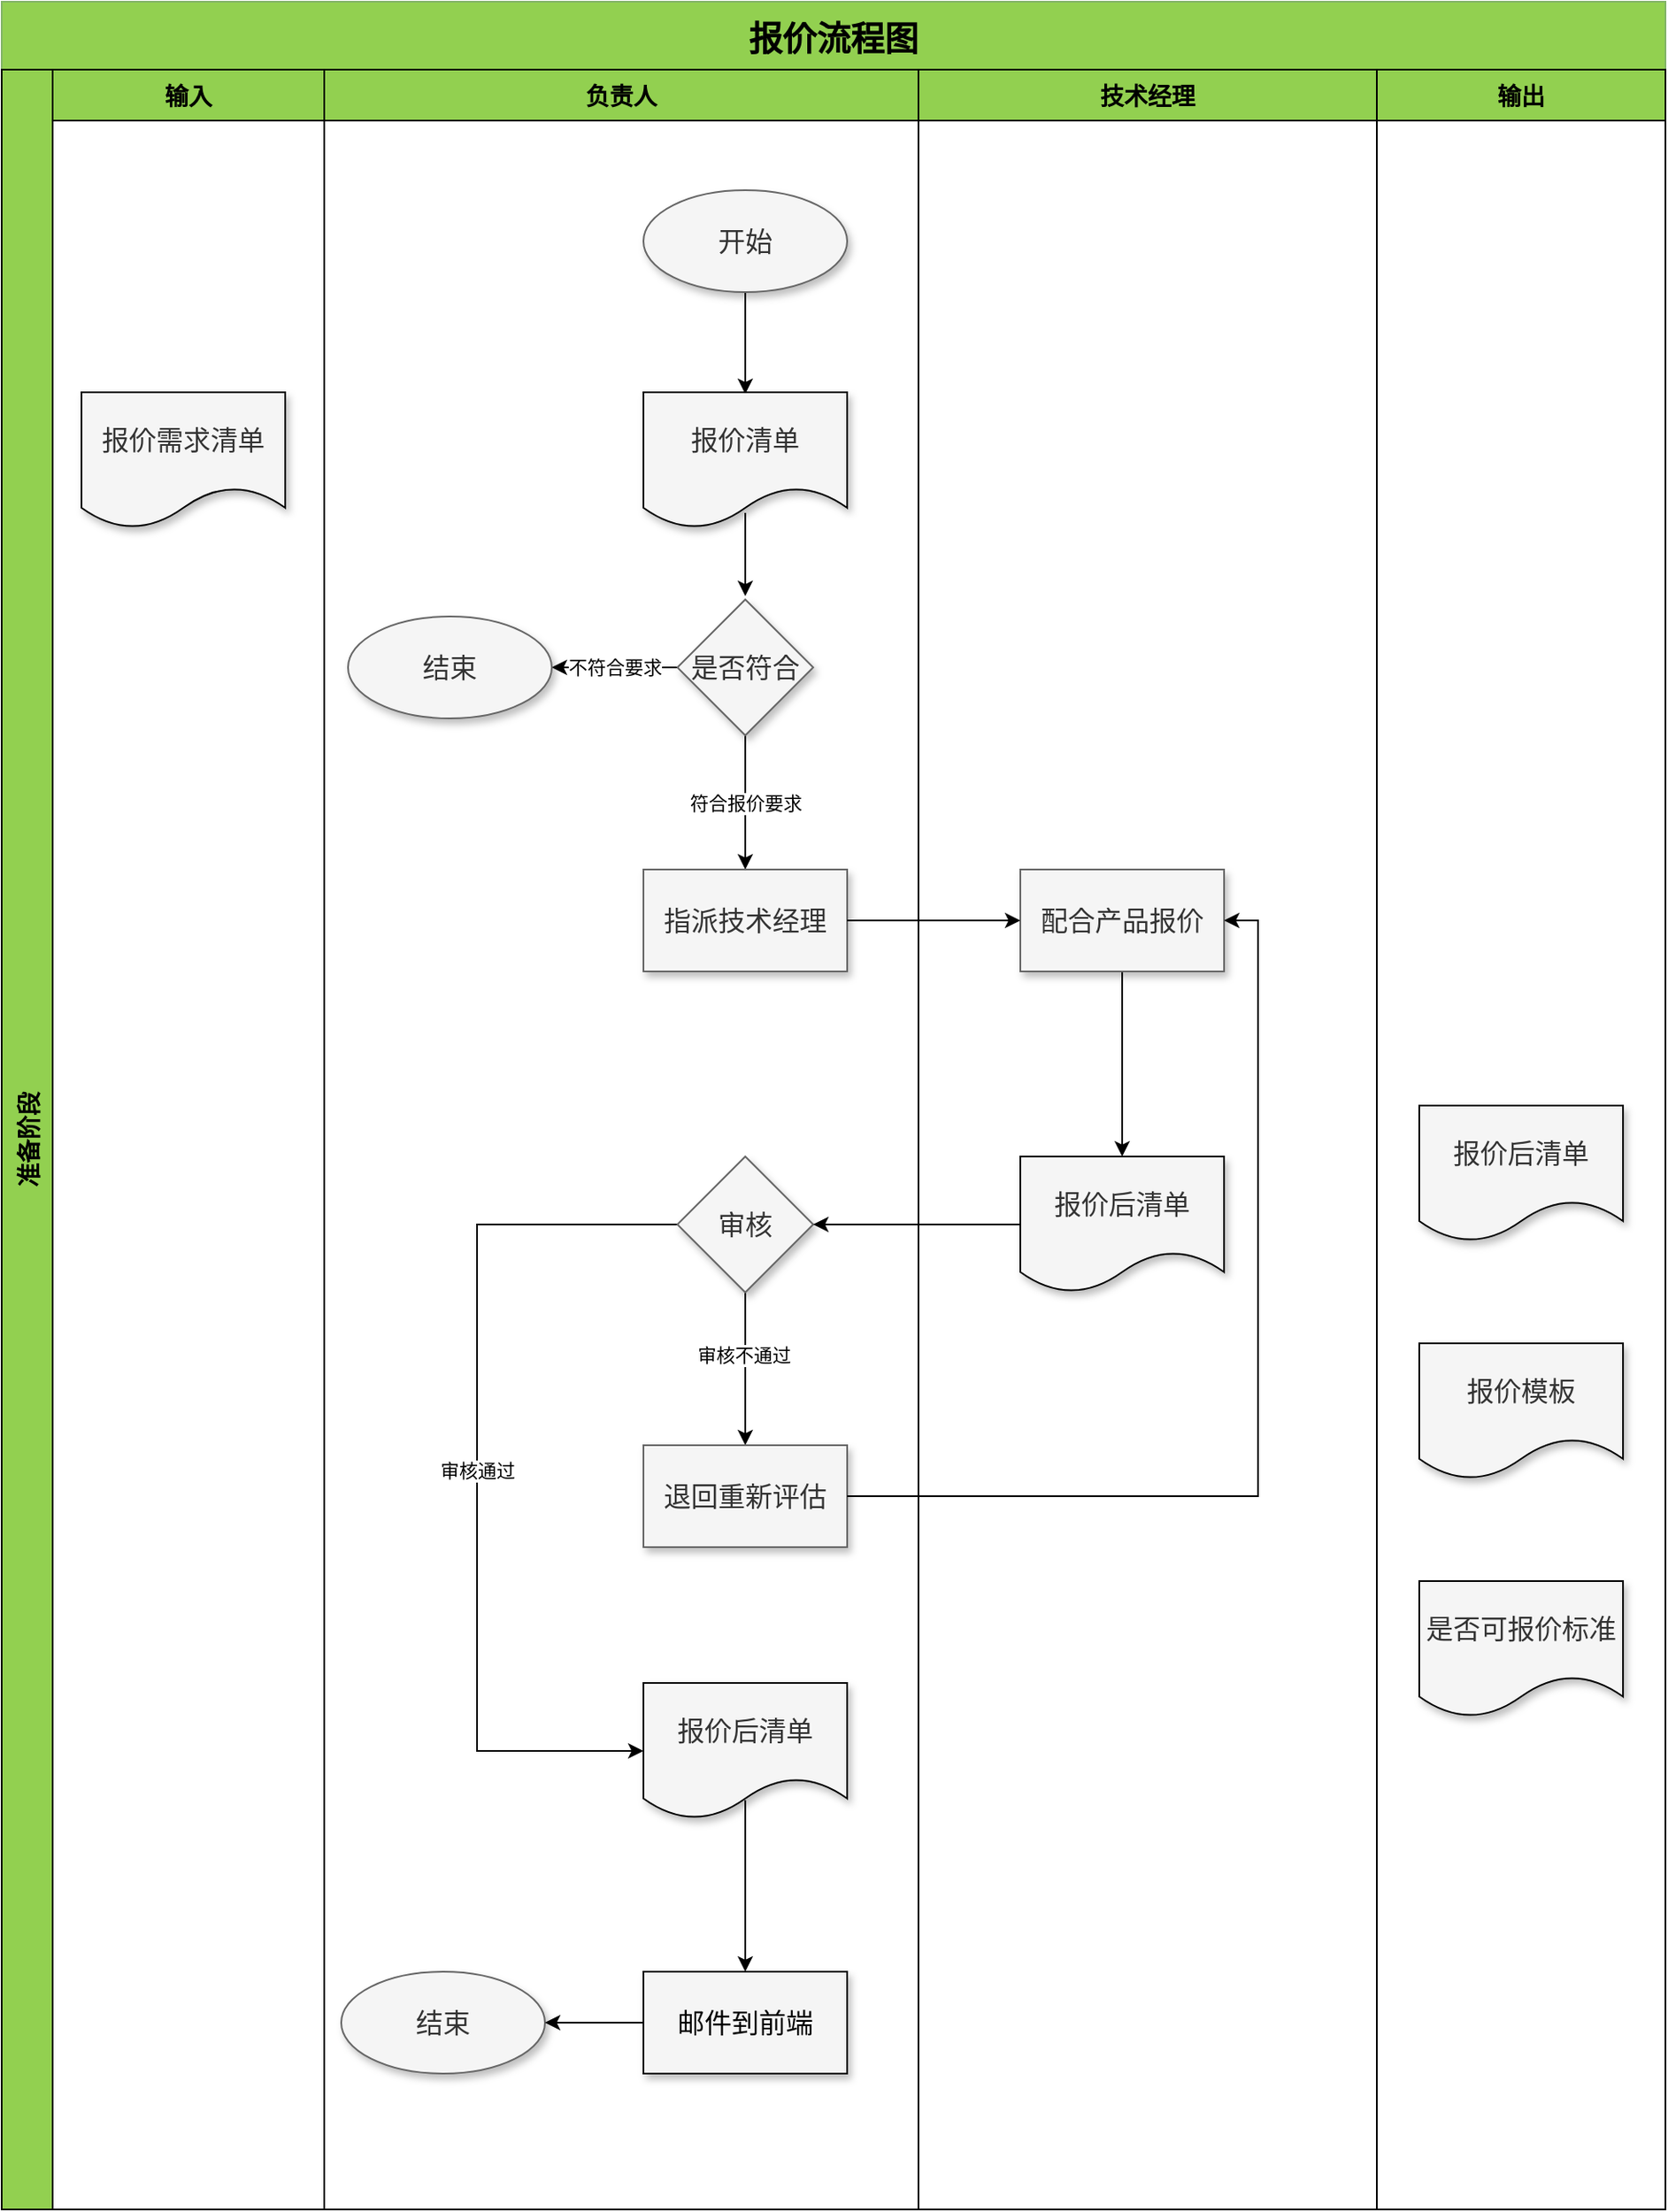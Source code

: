 <mxfile version="21.3.7" type="github">
  <diagram id="Nbi2OOFG4A7icGLgDpQb" name="第 1 页">
    <mxGraphModel dx="2261" dy="716" grid="1" gridSize="10" guides="1" tooltips="1" connect="1" arrows="1" fold="1" page="1" pageScale="1" pageWidth="827" pageHeight="1169" background="none" math="0" shadow="0">
      <root>
        <mxCell id="0" />
        <mxCell id="1" parent="0" />
        <mxCell id="kk27pRFW-uQP8ShshRhL-2" value="报价流程图" style="swimlane;childLayout=stackLayout;resizeParent=1;resizeParentMax=0;horizontal=1;startSize=40;horizontalStack=0;fillColor=#92D050;strokeColor=#82b366;fontSize=20;spacingTop=4;spacingBottom=4;swimlaneFillColor=none;arcSize=15;perimeterSpacing=0;gradientColor=none;spacing=2;" parent="1" vertex="1">
          <mxGeometry x="-460" y="50" width="980" height="1300" as="geometry">
            <mxRectangle x="220" y="250" width="100" height="30" as="alternateBounds" />
          </mxGeometry>
        </mxCell>
        <mxCell id="kk27pRFW-uQP8ShshRhL-3" value="准备阶段" style="swimlane;startSize=30;horizontal=0;fillColor=#92D050;fontSize=14;" parent="kk27pRFW-uQP8ShshRhL-2" vertex="1">
          <mxGeometry y="40" width="980" height="1260" as="geometry" />
        </mxCell>
        <mxCell id="OawIMf_CP--zUOg47wnV-12" value="输入" style="swimlane;startSize=30;fillColor=#92D050;fontSize=14;" parent="kk27pRFW-uQP8ShshRhL-3" vertex="1">
          <mxGeometry x="30" width="160" height="1260" as="geometry" />
        </mxCell>
        <mxCell id="OPbE7t7HaxnLKORAEwCf-114" value="&lt;font face=&quot;Microsoft YaHei-2&quot; data-font-src=&quot;https://fonts.cdnfonts.com/s/62899/chinese.msyh.woff&quot; style=&quot;font-size: 16px;&quot; color=&quot;#333333&quot;&gt;报价需求清单&lt;/font&gt;" style="shape=document;whiteSpace=wrap;html=1;boundedLbl=1;shadow=1;sketch=0;fontSize=12;fontColor=#FFC000;fillColor=#F5F5F5;" parent="OawIMf_CP--zUOg47wnV-12" vertex="1">
          <mxGeometry x="17" y="190" width="120" height="80" as="geometry" />
        </mxCell>
        <mxCell id="OawIMf_CP--zUOg47wnV-13" value="输出" style="swimlane;fillColor=#92D050;fontSize=14;startSize=30;" parent="kk27pRFW-uQP8ShshRhL-3" vertex="1">
          <mxGeometry x="810" width="170" height="1260" as="geometry" />
        </mxCell>
        <mxCell id="OPbE7t7HaxnLKORAEwCf-111" value="&lt;font face=&quot;Microsoft YaHei-2&quot; data-font-src=&quot;https://fonts.cdnfonts.com/s/62899/chinese.msyh.woff&quot; style=&quot;font-size: 16px;&quot; color=&quot;#333333&quot;&gt;报价后清单&lt;/font&gt;" style="shape=document;whiteSpace=wrap;html=1;boundedLbl=1;shadow=1;sketch=0;fontSize=12;fontColor=#FFC000;fillColor=#F5F5F5;" parent="OawIMf_CP--zUOg47wnV-13" vertex="1">
          <mxGeometry x="25" y="610" width="120" height="80" as="geometry" />
        </mxCell>
        <mxCell id="OPbE7t7HaxnLKORAEwCf-112" value="&lt;font face=&quot;Microsoft YaHei-2&quot; data-font-src=&quot;https://fonts.cdnfonts.com/s/62899/chinese.msyh.woff&quot; style=&quot;font-size: 16px;&quot; color=&quot;#333333&quot;&gt;报价模板&lt;/font&gt;" style="shape=document;whiteSpace=wrap;html=1;boundedLbl=1;shadow=1;sketch=0;fontSize=12;fontColor=#FFC000;fillColor=#F5F5F5;" parent="OawIMf_CP--zUOg47wnV-13" vertex="1">
          <mxGeometry x="25" y="750" width="120" height="80" as="geometry" />
        </mxCell>
        <mxCell id="OPbE7t7HaxnLKORAEwCf-113" value="&lt;font face=&quot;Microsoft YaHei-2&quot; color=&quot;#333333&quot;&gt;&lt;span style=&quot;font-size: 16px;&quot;&gt;是否可报价标准&lt;/span&gt;&lt;/font&gt;" style="shape=document;whiteSpace=wrap;html=1;boundedLbl=1;shadow=1;sketch=0;fontSize=12;fontColor=#FFC000;fillColor=#F5F5F5;" parent="OawIMf_CP--zUOg47wnV-13" vertex="1">
          <mxGeometry x="25" y="890" width="120" height="80" as="geometry" />
        </mxCell>
        <mxCell id="OawIMf_CP--zUOg47wnV-14" value="负责人" style="swimlane;startSize=30;fillColor=#92D050;fontSize=14;fontColor=#000000;" parent="kk27pRFW-uQP8ShshRhL-3" vertex="1">
          <mxGeometry x="190" width="350" height="1260" as="geometry" />
        </mxCell>
        <mxCell id="OPbE7t7HaxnLKORAEwCf-91" style="edgeStyle=orthogonalEdgeStyle;rounded=0;orthogonalLoop=1;jettySize=auto;html=1;exitX=0.5;exitY=1;exitDx=0;exitDy=0;entryX=0.5;entryY=0;entryDx=0;entryDy=0;" parent="OawIMf_CP--zUOg47wnV-14" source="OPbE7t7HaxnLKORAEwCf-68" edge="1">
          <mxGeometry relative="1" as="geometry">
            <mxPoint x="248" y="191" as="targetPoint" />
          </mxGeometry>
        </mxCell>
        <mxCell id="OPbE7t7HaxnLKORAEwCf-68" value="&lt;font data-font-src=&quot;https://fonts.cdnfonts.com/s/62899/chinese.msyh.woff&quot; face=&quot;Microsoft YaHei-2&quot; style=&quot;font-size: 16px;&quot;&gt;开始&lt;/font&gt;" style="ellipse;whiteSpace=wrap;html=1;shadow=1;sketch=0;fillColor=#f5f5f5;fontColor=#333333;strokeColor=#666666;" parent="OawIMf_CP--zUOg47wnV-14" vertex="1">
          <mxGeometry x="188" y="71" width="120" height="60" as="geometry" />
        </mxCell>
        <mxCell id="OPbE7t7HaxnLKORAEwCf-92" style="edgeStyle=orthogonalEdgeStyle;rounded=0;orthogonalLoop=1;jettySize=auto;html=1;exitX=0.5;exitY=0.888;exitDx=0;exitDy=0;exitPerimeter=0;" parent="OawIMf_CP--zUOg47wnV-14" source="OawIMf_CP--zUOg47wnV-247" edge="1">
          <mxGeometry relative="1" as="geometry">
            <mxPoint x="248" y="310" as="targetPoint" />
            <mxPoint x="248" y="251" as="sourcePoint" />
          </mxGeometry>
        </mxCell>
        <mxCell id="OPbE7t7HaxnLKORAEwCf-93" value="不符合要求" style="edgeStyle=orthogonalEdgeStyle;rounded=0;orthogonalLoop=1;jettySize=auto;html=1;exitX=0;exitY=0.5;exitDx=0;exitDy=0;entryX=1;entryY=0.5;entryDx=0;entryDy=0;" parent="OawIMf_CP--zUOg47wnV-14" source="OPbE7t7HaxnLKORAEwCf-72" target="OPbE7t7HaxnLKORAEwCf-89" edge="1">
          <mxGeometry relative="1" as="geometry" />
        </mxCell>
        <mxCell id="OPbE7t7HaxnLKORAEwCf-94" value="符合报价要求" style="edgeStyle=orthogonalEdgeStyle;rounded=0;orthogonalLoop=1;jettySize=auto;html=1;exitX=0.5;exitY=1;exitDx=0;exitDy=0;entryX=0.5;entryY=0;entryDx=0;entryDy=0;" parent="OawIMf_CP--zUOg47wnV-14" source="OPbE7t7HaxnLKORAEwCf-72" target="OPbE7t7HaxnLKORAEwCf-73" edge="1">
          <mxGeometry relative="1" as="geometry" />
        </mxCell>
        <mxCell id="OPbE7t7HaxnLKORAEwCf-72" value="&lt;font face=&quot;Microsoft YaHei-2&quot; style=&quot;font-size: 16px;&quot; data-font-src=&quot;https://fonts.cdnfonts.com/s/62899/chinese.msyh.woff&quot;&gt;是否符合&lt;/font&gt;" style="rhombus;whiteSpace=wrap;html=1;fillColor=#f5f5f5;strokeColor=#666666;fontColor=#333333;shadow=1;" parent="OawIMf_CP--zUOg47wnV-14" vertex="1">
          <mxGeometry x="208" y="312" width="80" height="80" as="geometry" />
        </mxCell>
        <mxCell id="OPbE7t7HaxnLKORAEwCf-73" value="&lt;font face=&quot;Microsoft YaHei-2&quot; data-font-src=&quot;https://fonts.cdnfonts.com/s/62899/chinese.msyh.woff&quot; style=&quot;font-size: 16px;&quot;&gt;指派技术经理&lt;/font&gt;" style="whiteSpace=wrap;html=1;fillColor=#f5f5f5;strokeColor=#666666;fontColor=#333333;shadow=1;" parent="OawIMf_CP--zUOg47wnV-14" vertex="1">
          <mxGeometry x="188" y="471" width="120" height="60" as="geometry" />
        </mxCell>
        <mxCell id="OPbE7t7HaxnLKORAEwCf-98" value="审核通过" style="edgeStyle=orthogonalEdgeStyle;rounded=0;orthogonalLoop=1;jettySize=auto;html=1;exitX=0;exitY=0.5;exitDx=0;exitDy=0;entryX=0;entryY=0.5;entryDx=0;entryDy=0;" parent="OawIMf_CP--zUOg47wnV-14" source="OPbE7t7HaxnLKORAEwCf-88" target="OawIMf_CP--zUOg47wnV-250" edge="1">
          <mxGeometry relative="1" as="geometry">
            <Array as="points">
              <mxPoint x="90" y="680" />
              <mxPoint x="90" y="990" />
            </Array>
          </mxGeometry>
        </mxCell>
        <mxCell id="OPbE7t7HaxnLKORAEwCf-100" value="" style="edgeStyle=orthogonalEdgeStyle;rounded=0;orthogonalLoop=1;jettySize=auto;html=1;" parent="OawIMf_CP--zUOg47wnV-14" source="OPbE7t7HaxnLKORAEwCf-88" target="OPbE7t7HaxnLKORAEwCf-99" edge="1">
          <mxGeometry relative="1" as="geometry" />
        </mxCell>
        <mxCell id="OPbE7t7HaxnLKORAEwCf-101" value="审核不通过" style="edgeLabel;html=1;align=center;verticalAlign=middle;resizable=0;points=[];" parent="OPbE7t7HaxnLKORAEwCf-100" vertex="1" connectable="0">
          <mxGeometry x="-0.178" y="-1" relative="1" as="geometry">
            <mxPoint as="offset" />
          </mxGeometry>
        </mxCell>
        <mxCell id="OPbE7t7HaxnLKORAEwCf-88" value="&lt;font face=&quot;Microsoft YaHei-2&quot;&gt;&lt;span style=&quot;font-size: 16px;&quot;&gt;审核&lt;/span&gt;&lt;/font&gt;" style="rhombus;whiteSpace=wrap;html=1;fillColor=#f5f5f5;strokeColor=#666666;fontColor=#333333;shadow=1;" parent="OawIMf_CP--zUOg47wnV-14" vertex="1">
          <mxGeometry x="208" y="640" width="80" height="80" as="geometry" />
        </mxCell>
        <mxCell id="OPbE7t7HaxnLKORAEwCf-89" value="&lt;font data-font-src=&quot;https://fonts.cdnfonts.com/s/62899/chinese.msyh.woff&quot; face=&quot;Microsoft YaHei-2&quot; style=&quot;font-size: 16px;&quot;&gt;结束&lt;/font&gt;" style="ellipse;whiteSpace=wrap;html=1;shadow=1;sketch=0;fillColor=#f5f5f5;fontColor=#333333;strokeColor=#666666;" parent="OawIMf_CP--zUOg47wnV-14" vertex="1">
          <mxGeometry x="14" y="322" width="120" height="60" as="geometry" />
        </mxCell>
        <mxCell id="OPbE7t7HaxnLKORAEwCf-90" value="&lt;font data-font-src=&quot;https://fonts.cdnfonts.com/s/62899/chinese.msyh.woff&quot; face=&quot;Microsoft YaHei-2&quot; style=&quot;font-size: 16px;&quot;&gt;结束&lt;/font&gt;" style="ellipse;whiteSpace=wrap;html=1;shadow=1;sketch=0;fillColor=#f5f5f5;fontColor=#333333;strokeColor=#666666;" parent="OawIMf_CP--zUOg47wnV-14" vertex="1">
          <mxGeometry x="10" y="1120" width="120" height="60" as="geometry" />
        </mxCell>
        <mxCell id="OawIMf_CP--zUOg47wnV-247" value="&lt;font face=&quot;Microsoft YaHei-2&quot; data-font-src=&quot;https://fonts.cdnfonts.com/s/62899/chinese.msyh.woff&quot; style=&quot;font-size: 16px;&quot; color=&quot;#333333&quot;&gt;报价清单&lt;/font&gt;" style="shape=document;whiteSpace=wrap;html=1;boundedLbl=1;shadow=1;sketch=0;fontSize=12;fontColor=#FFC000;fillColor=#F5F5F5;" parent="OawIMf_CP--zUOg47wnV-14" vertex="1">
          <mxGeometry x="188" y="190" width="120" height="80" as="geometry" />
        </mxCell>
        <mxCell id="OPbE7t7HaxnLKORAEwCf-99" value="退回重新评估" style="whiteSpace=wrap;html=1;fillColor=#f5f5f5;strokeColor=#666666;fontColor=#333333;shadow=1;fontSize=16;fontStyle=0" parent="OawIMf_CP--zUOg47wnV-14" vertex="1">
          <mxGeometry x="188" y="810" width="120" height="60" as="geometry" />
        </mxCell>
        <mxCell id="OPbE7t7HaxnLKORAEwCf-108" value="" style="edgeStyle=orthogonalEdgeStyle;rounded=0;orthogonalLoop=1;jettySize=auto;html=1;exitX=0.5;exitY=0.863;exitDx=0;exitDy=0;exitPerimeter=0;" parent="OawIMf_CP--zUOg47wnV-14" source="OawIMf_CP--zUOg47wnV-250" target="OPbE7t7HaxnLKORAEwCf-107" edge="1">
          <mxGeometry relative="1" as="geometry" />
        </mxCell>
        <mxCell id="OawIMf_CP--zUOg47wnV-250" value="&lt;font face=&quot;Microsoft YaHei-2&quot; data-font-src=&quot;https://fonts.cdnfonts.com/s/62899/chinese.msyh.woff&quot; style=&quot;font-size: 16px;&quot; color=&quot;#333333&quot;&gt;报价后清单&lt;/font&gt;" style="shape=document;whiteSpace=wrap;html=1;boundedLbl=1;shadow=1;sketch=0;fontSize=12;fontColor=#FFC000;fillColor=#F5F5F5;" parent="OawIMf_CP--zUOg47wnV-14" vertex="1">
          <mxGeometry x="188" y="950" width="120" height="80" as="geometry" />
        </mxCell>
        <mxCell id="OPbE7t7HaxnLKORAEwCf-110" style="edgeStyle=orthogonalEdgeStyle;rounded=0;orthogonalLoop=1;jettySize=auto;html=1;exitX=0;exitY=0.5;exitDx=0;exitDy=0;entryX=1;entryY=0.5;entryDx=0;entryDy=0;" parent="OawIMf_CP--zUOg47wnV-14" source="OPbE7t7HaxnLKORAEwCf-107" target="OPbE7t7HaxnLKORAEwCf-90" edge="1">
          <mxGeometry relative="1" as="geometry">
            <mxPoint x="140" y="1150" as="targetPoint" />
          </mxGeometry>
        </mxCell>
        <mxCell id="OPbE7t7HaxnLKORAEwCf-107" value="邮件到前端" style="whiteSpace=wrap;html=1;fillColor=#F5F5F5;fontColor=#000000;shadow=1;sketch=0;fontSize=16;" parent="OawIMf_CP--zUOg47wnV-14" vertex="1">
          <mxGeometry x="188" y="1120" width="120" height="60" as="geometry" />
        </mxCell>
        <mxCell id="OPbE7t7HaxnLKORAEwCf-74" value="技术经理" style="swimlane;fillColor=#92D050;fontSize=14;startSize=30;" parent="kk27pRFW-uQP8ShshRhL-3" vertex="1">
          <mxGeometry x="540" width="270" height="1260" as="geometry" />
        </mxCell>
        <mxCell id="OPbE7t7HaxnLKORAEwCf-96" style="edgeStyle=orthogonalEdgeStyle;rounded=0;orthogonalLoop=1;jettySize=auto;html=1;exitX=0.5;exitY=1;exitDx=0;exitDy=0;entryX=0.5;entryY=0;entryDx=0;entryDy=0;" parent="OPbE7t7HaxnLKORAEwCf-74" source="OPbE7t7HaxnLKORAEwCf-81" target="OPbE7t7HaxnLKORAEwCf-87" edge="1">
          <mxGeometry relative="1" as="geometry" />
        </mxCell>
        <mxCell id="OPbE7t7HaxnLKORAEwCf-81" value="&lt;font style=&quot;font-size: 16px;&quot;&gt;配合产品报价&lt;/font&gt;" style="whiteSpace=wrap;html=1;fillColor=#f5f5f5;strokeColor=#666666;fontColor=#333333;shadow=1;" parent="OPbE7t7HaxnLKORAEwCf-74" vertex="1">
          <mxGeometry x="60" y="471" width="120" height="60" as="geometry" />
        </mxCell>
        <mxCell id="OPbE7t7HaxnLKORAEwCf-87" value="&lt;font face=&quot;Microsoft YaHei-2&quot; data-font-src=&quot;https://fonts.cdnfonts.com/s/62899/chinese.msyh.woff&quot; style=&quot;font-size: 16px;&quot; color=&quot;#333333&quot;&gt;报价后清单&lt;/font&gt;" style="shape=document;whiteSpace=wrap;html=1;boundedLbl=1;shadow=1;sketch=0;fontSize=12;fontColor=#FFC000;fillColor=#F5F5F5;" parent="OPbE7t7HaxnLKORAEwCf-74" vertex="1">
          <mxGeometry x="60" y="640" width="120" height="80" as="geometry" />
        </mxCell>
        <mxCell id="OPbE7t7HaxnLKORAEwCf-95" style="edgeStyle=orthogonalEdgeStyle;rounded=0;orthogonalLoop=1;jettySize=auto;html=1;exitX=1;exitY=0.5;exitDx=0;exitDy=0;" parent="kk27pRFW-uQP8ShshRhL-3" source="OPbE7t7HaxnLKORAEwCf-73" target="OPbE7t7HaxnLKORAEwCf-81" edge="1">
          <mxGeometry relative="1" as="geometry" />
        </mxCell>
        <mxCell id="OPbE7t7HaxnLKORAEwCf-97" style="edgeStyle=orthogonalEdgeStyle;rounded=0;orthogonalLoop=1;jettySize=auto;html=1;exitX=0;exitY=0.5;exitDx=0;exitDy=0;entryX=1;entryY=0.5;entryDx=0;entryDy=0;" parent="kk27pRFW-uQP8ShshRhL-3" source="OPbE7t7HaxnLKORAEwCf-87" target="OPbE7t7HaxnLKORAEwCf-88" edge="1">
          <mxGeometry relative="1" as="geometry" />
        </mxCell>
        <mxCell id="OPbE7t7HaxnLKORAEwCf-109" style="edgeStyle=orthogonalEdgeStyle;rounded=0;orthogonalLoop=1;jettySize=auto;html=1;exitX=1;exitY=0.5;exitDx=0;exitDy=0;entryX=1;entryY=0.5;entryDx=0;entryDy=0;" parent="kk27pRFW-uQP8ShshRhL-3" source="OPbE7t7HaxnLKORAEwCf-99" target="OPbE7t7HaxnLKORAEwCf-81" edge="1">
          <mxGeometry relative="1" as="geometry">
            <mxPoint x="820" y="580" as="targetPoint" />
          </mxGeometry>
        </mxCell>
      </root>
    </mxGraphModel>
  </diagram>
</mxfile>
